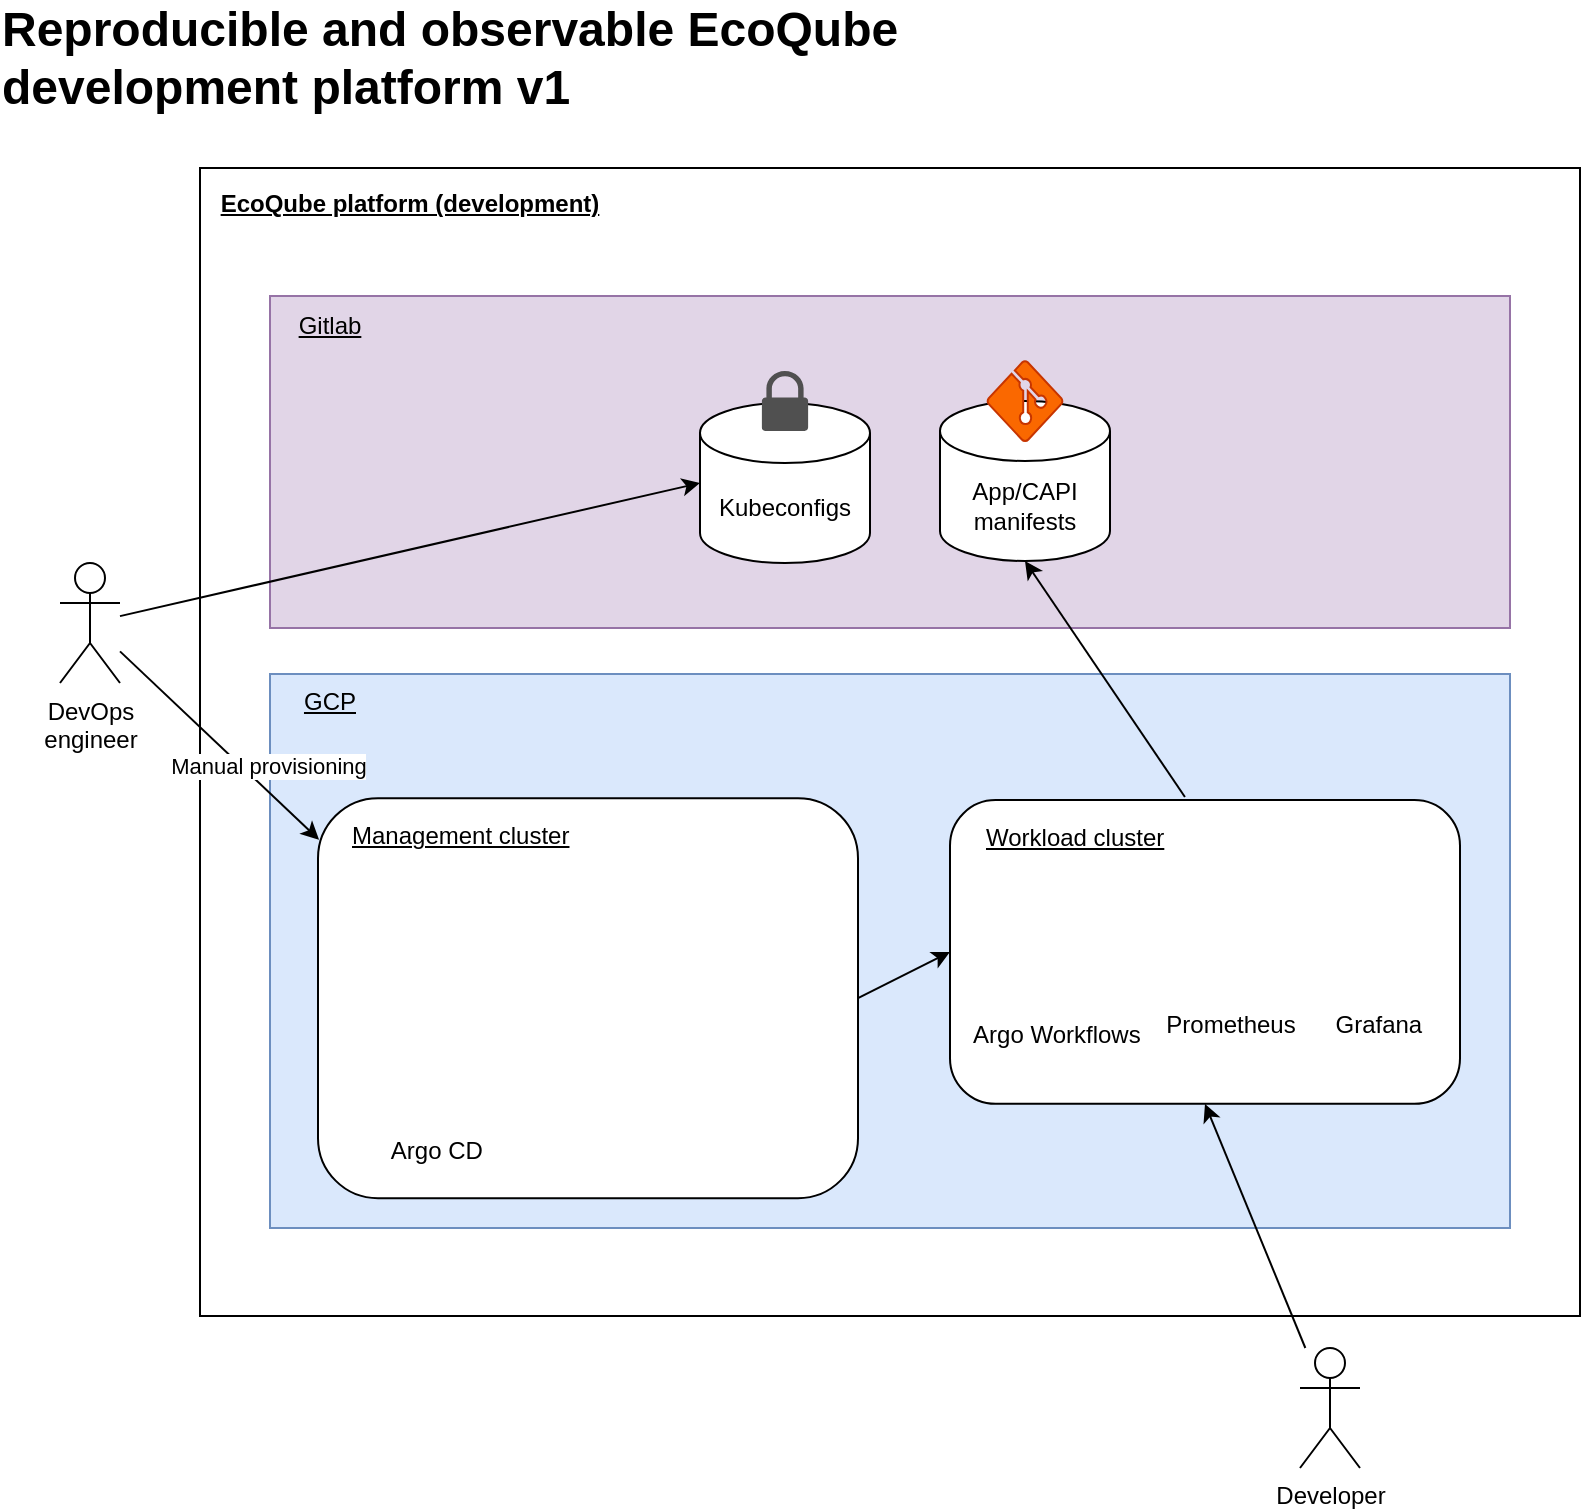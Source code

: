 <mxfile version="18.0.1" type="device"><diagram id="USkxwP469r_o65L17Wv9" name="Page-1"><mxGraphModel dx="2029" dy="854" grid="1" gridSize="10" guides="1" tooltips="1" connect="1" arrows="1" fold="1" page="1" pageScale="1" pageWidth="827" pageHeight="1169" math="0" shadow="0"><root><mxCell id="0"/><mxCell id="1" parent="0"/><mxCell id="6IMS2J6sC5fqIFnU18Zm-2" value="" style="rounded=0;whiteSpace=wrap;html=1;" parent="1" vertex="1"><mxGeometry x="110" y="150" width="690" height="574" as="geometry"/></mxCell><mxCell id="6IMS2J6sC5fqIFnU18Zm-4" value="&lt;div&gt;DevOps&lt;/div&gt;&lt;div&gt;engineer&lt;br&gt;&lt;/div&gt;" style="shape=umlActor;verticalLabelPosition=bottom;verticalAlign=top;html=1;outlineConnect=0;" parent="1" vertex="1"><mxGeometry x="40" y="347.5" width="30" height="60" as="geometry"/></mxCell><UserObject label="https://pradeepl.com/blog/kubernetes/kubernetes-cluster-api-capi-an-introduction/CAPI-CRD-types.png" id="6IMS2J6sC5fqIFnU18Zm-19"><mxCell style="group;fillColor=#dae8fc;strokeColor=#6c8ebf;" parent="1" vertex="1" connectable="0"><mxGeometry x="145" y="403" width="615" height="277" as="geometry"/></mxCell></UserObject><mxCell id="6IMS2J6sC5fqIFnU18Zm-20" value="" style="rounded=0;whiteSpace=wrap;html=1;fillColor=#dae8fc;strokeColor=#6c8ebf;" parent="6IMS2J6sC5fqIFnU18Zm-19" vertex="1"><mxGeometry width="620" height="277" as="geometry"/></mxCell><mxCell id="6IMS2J6sC5fqIFnU18Zm-21" value="&lt;u&gt;GCP&lt;/u&gt;" style="text;html=1;strokeColor=none;fillColor=none;align=center;verticalAlign=middle;whiteSpace=wrap;rounded=0;" parent="6IMS2J6sC5fqIFnU18Zm-19" vertex="1"><mxGeometry width="60.492" height="28.655" as="geometry"/></mxCell><mxCell id="6IMS2J6sC5fqIFnU18Zm-57" value="" style="group" parent="6IMS2J6sC5fqIFnU18Zm-19" vertex="1" connectable="0"><mxGeometry x="34" y="62.086" width="521" height="200" as="geometry"/></mxCell><mxCell id="6IMS2J6sC5fqIFnU18Zm-48" value="" style="rounded=1;whiteSpace=wrap;html=1;strokeWidth=1;" parent="6IMS2J6sC5fqIFnU18Zm-57" vertex="1"><mxGeometry x="-10" width="270" height="200" as="geometry"/></mxCell><mxCell id="6IMS2J6sC5fqIFnU18Zm-75" value="" style="shape=image;verticalLabelPosition=bottom;labelBackgroundColor=default;verticalAlign=top;aspect=fixed;imageAspect=0;image=https://pradeepl.com/blog/kubernetes/kubernetes-cluster-api-capi-an-introduction/CAPI-CRD-types.png;clipPath=inset(0% 2.33% 0% 0%);" parent="6IMS2J6sC5fqIFnU18Zm-57" vertex="1"><mxGeometry y="33.57" width="250" height="74.23" as="geometry"/></mxCell><mxCell id="6IMS2J6sC5fqIFnU18Zm-51" value="Management cluster" style="text;html=1;strokeColor=none;fillColor=none;align=left;verticalAlign=middle;whiteSpace=wrap;rounded=0;fontStyle=4" parent="6IMS2J6sC5fqIFnU18Zm-57" vertex="1"><mxGeometry x="4.659" y="4.91" width="131.364" height="28.655" as="geometry"/></mxCell><mxCell id="6IMS2J6sC5fqIFnU18Zm-73" value="Argo CD" style="shape=image;verticalLabelPosition=bottom;labelBackgroundColor=default;verticalAlign=top;aspect=fixed;imageAspect=0;image=https://argocd-notifications.readthedocs.io/en/v1.1.0/assets/argo.png;" parent="6IMS2J6sC5fqIFnU18Zm-57" vertex="1"><mxGeometry x="31" y="107.8" width="36.86" height="54.67" as="geometry"/></mxCell><mxCell id="6IMS2J6sC5fqIFnU18Zm-62" value="" style="group" parent="6IMS2J6sC5fqIFnU18Zm-19" vertex="1" connectable="0"><mxGeometry x="340" y="61.504" width="255" height="153.41" as="geometry"/></mxCell><mxCell id="6IMS2J6sC5fqIFnU18Zm-59" value="" style="rounded=1;whiteSpace=wrap;html=1;strokeWidth=1;" parent="6IMS2J6sC5fqIFnU18Zm-62" vertex="1"><mxGeometry y="1.534" width="255" height="151.876" as="geometry"/></mxCell><mxCell id="6IMS2J6sC5fqIFnU18Zm-60" value="&lt;div align=&quot;left&quot;&gt;Workload cluster&lt;br&gt;&lt;/div&gt;" style="text;html=1;strokeColor=none;fillColor=none;align=left;verticalAlign=middle;whiteSpace=wrap;rounded=0;fontStyle=4" parent="6IMS2J6sC5fqIFnU18Zm-62" vertex="1"><mxGeometry x="15.74" width="135.64" height="40" as="geometry"/></mxCell><mxCell id="6IMS2J6sC5fqIFnU18Zm-69" value="Prometheus" style="shape=image;verticalLabelPosition=bottom;labelBackgroundColor=default;verticalAlign=top;aspect=fixed;imageAspect=0;image=https://upload.wikimedia.org/wikipedia/commons/thumb/3/38/Prometheus_software_logo.svg/1200px-Prometheus_software_logo.svg.png;" parent="6IMS2J6sC5fqIFnU18Zm-62" vertex="1"><mxGeometry x="117.694" y="54.838" width="45.63" height="45.267" as="geometry"/></mxCell><mxCell id="6IMS2J6sC5fqIFnU18Zm-70" value="Grafana" style="shape=image;verticalLabelPosition=bottom;labelBackgroundColor=default;verticalAlign=top;aspect=fixed;imageAspect=0;image=https://cdn.icon-icons.com/icons2/2699/PNG/512/grafana_logo_icon_171048.png;" parent="6IMS2J6sC5fqIFnU18Zm-62" vertex="1"><mxGeometry x="190.551" y="52.345" width="47.76" height="47.76" as="geometry"/></mxCell><mxCell id="3YfoIrOVMzbPazp33xCm-6" value="Argo Workflows" style="shape=image;verticalLabelPosition=bottom;labelBackgroundColor=default;verticalAlign=top;aspect=fixed;imageAspect=0;image=https://argocd-notifications.readthedocs.io/en/v1.1.0/assets/argo.png;" vertex="1" parent="6IMS2J6sC5fqIFnU18Zm-62"><mxGeometry x="35" y="50.133" width="36.86" height="54.67" as="geometry"/></mxCell><mxCell id="6IMS2J6sC5fqIFnU18Zm-65" style="edgeStyle=none;rounded=0;orthogonalLoop=1;jettySize=auto;html=1;entryX=0;entryY=0.5;entryDx=0;entryDy=0;exitX=1;exitY=0.5;exitDx=0;exitDy=0;" parent="6IMS2J6sC5fqIFnU18Zm-19" source="6IMS2J6sC5fqIFnU18Zm-48" target="6IMS2J6sC5fqIFnU18Zm-59" edge="1"><mxGeometry relative="1" as="geometry"/></mxCell><mxCell id="6IMS2J6sC5fqIFnU18Zm-64" style="rounded=0;orthogonalLoop=1;jettySize=auto;html=1;entryX=0.002;entryY=0.104;entryDx=0;entryDy=0;entryPerimeter=0;" parent="1" source="6IMS2J6sC5fqIFnU18Zm-4" target="6IMS2J6sC5fqIFnU18Zm-48" edge="1"><mxGeometry relative="1" as="geometry"><mxPoint x="284.22" y="354" as="sourcePoint"/></mxGeometry></mxCell><mxCell id="3YfoIrOVMzbPazp33xCm-3" value="Manual provisioning" style="edgeLabel;html=1;align=center;verticalAlign=middle;resizable=0;points=[];" vertex="1" connectable="0" parent="6IMS2J6sC5fqIFnU18Zm-64"><mxGeometry x="-0.337" y="3" relative="1" as="geometry"><mxPoint x="39" y="28" as="offset"/></mxGeometry></mxCell><mxCell id="6IMS2J6sC5fqIFnU18Zm-66" value="&lt;div style=&quot;font-size: 24px&quot; align=&quot;left&quot;&gt;&lt;/div&gt;&lt;div style=&quot;text-align: -webkit-left;&quot;&gt;&lt;span style=&quot;background-color: initial;&quot;&gt;Reproducible and observable EcoQube development platform v1&lt;/span&gt;&lt;/div&gt;" style="text;html=1;strokeColor=none;fillColor=none;align=center;verticalAlign=middle;whiteSpace=wrap;rounded=0;fontSize=24;fontStyle=1" parent="1" vertex="1"><mxGeometry x="10" y="80" width="470" height="30" as="geometry"/></mxCell><mxCell id="6IMS2J6sC5fqIFnU18Zm-84" style="edgeStyle=none;rounded=0;orthogonalLoop=1;jettySize=auto;html=1;entryX=0.5;entryY=1;entryDx=0;entryDy=0;fontSize=12;fontColor=#000000;" parent="1" source="6IMS2J6sC5fqIFnU18Zm-83" target="6IMS2J6sC5fqIFnU18Zm-59" edge="1"><mxGeometry relative="1" as="geometry"/></mxCell><mxCell id="6IMS2J6sC5fqIFnU18Zm-83" value="Developer" style="shape=umlActor;verticalLabelPosition=bottom;verticalAlign=top;html=1;outlineConnect=0;" parent="1" vertex="1"><mxGeometry x="660" y="740" width="30" height="60" as="geometry"/></mxCell><mxCell id="6IMS2J6sC5fqIFnU18Zm-88" value="EcoQube platform (development)" style="text;html=1;strokeColor=none;fillColor=none;align=center;verticalAlign=middle;whiteSpace=wrap;rounded=0;fontStyle=5" parent="1" vertex="1"><mxGeometry x="110" y="150" width="210" height="36" as="geometry"/></mxCell><mxCell id="6IMS2J6sC5fqIFnU18Zm-9" value="" style="rounded=0;whiteSpace=wrap;html=1;fillColor=#e1d5e7;strokeColor=#9673a6;" parent="1" vertex="1"><mxGeometry x="145" y="214" width="620" height="166" as="geometry"/></mxCell><mxCell id="6IMS2J6sC5fqIFnU18Zm-7" value="&lt;u&gt;Gitlab&lt;br&gt;&lt;/u&gt;" style="text;html=1;strokeColor=none;fillColor=none;align=center;verticalAlign=middle;whiteSpace=wrap;rounded=0;" parent="1" vertex="1"><mxGeometry x="145" y="214" width="60" height="30" as="geometry"/></mxCell><mxCell id="6IMS2J6sC5fqIFnU18Zm-63" value="&lt;div&gt;App/CAPI&lt;br&gt;&lt;/div&gt;&lt;div&gt;manifests&lt;/div&gt;" style="shape=cylinder3;whiteSpace=wrap;html=1;boundedLbl=1;backgroundOutline=1;size=15;strokeWidth=1;" parent="1" vertex="1"><mxGeometry x="480" y="266.5" width="85" height="80" as="geometry"/></mxCell><mxCell id="6IMS2J6sC5fqIFnU18Zm-82" value="" style="verticalLabelPosition=bottom;html=1;verticalAlign=top;align=center;strokeColor=#C73500;fillColor=#fa6800;shape=mxgraph.azure.git_repository;fontSize=12;fontColor=#000000;" parent="1" vertex="1"><mxGeometry x="503.75" y="246.5" width="37.5" height="40" as="geometry"/></mxCell><mxCell id="6IMS2J6sC5fqIFnU18Zm-85" value="Kubeconfigs" style="shape=cylinder3;whiteSpace=wrap;html=1;boundedLbl=1;backgroundOutline=1;size=15;strokeWidth=1;" parent="1" vertex="1"><mxGeometry x="360" y="267.5" width="85" height="80" as="geometry"/></mxCell><mxCell id="6IMS2J6sC5fqIFnU18Zm-87" value="" style="sketch=0;pointerEvents=1;shadow=0;dashed=0;html=1;strokeColor=none;fillColor=#505050;labelPosition=center;verticalLabelPosition=bottom;verticalAlign=top;outlineConnect=0;align=center;shape=mxgraph.office.security.lock_protected;fontSize=12;fontColor=#000000;" parent="1" vertex="1"><mxGeometry x="390.94" y="251.5" width="23.12" height="30" as="geometry"/></mxCell><mxCell id="6IMS2J6sC5fqIFnU18Zm-71" style="edgeStyle=none;rounded=0;orthogonalLoop=1;jettySize=auto;html=1;fontSize=24;entryX=0;entryY=0.5;entryDx=0;entryDy=0;entryPerimeter=0;" parent="1" source="6IMS2J6sC5fqIFnU18Zm-4" target="6IMS2J6sC5fqIFnU18Zm-85" edge="1"><mxGeometry relative="1" as="geometry"><mxPoint x="333.733" y="354" as="sourcePoint"/></mxGeometry></mxCell><mxCell id="6IMS2J6sC5fqIFnU18Zm-76" style="edgeStyle=none;rounded=0;orthogonalLoop=1;jettySize=auto;html=1;exitX=0.75;exitY=0;exitDx=0;exitDy=0;entryX=0.5;entryY=1;entryDx=0;entryDy=0;entryPerimeter=0;fontSize=24;" parent="1" source="6IMS2J6sC5fqIFnU18Zm-60" target="6IMS2J6sC5fqIFnU18Zm-63" edge="1"><mxGeometry relative="1" as="geometry"/></mxCell></root></mxGraphModel></diagram></mxfile>